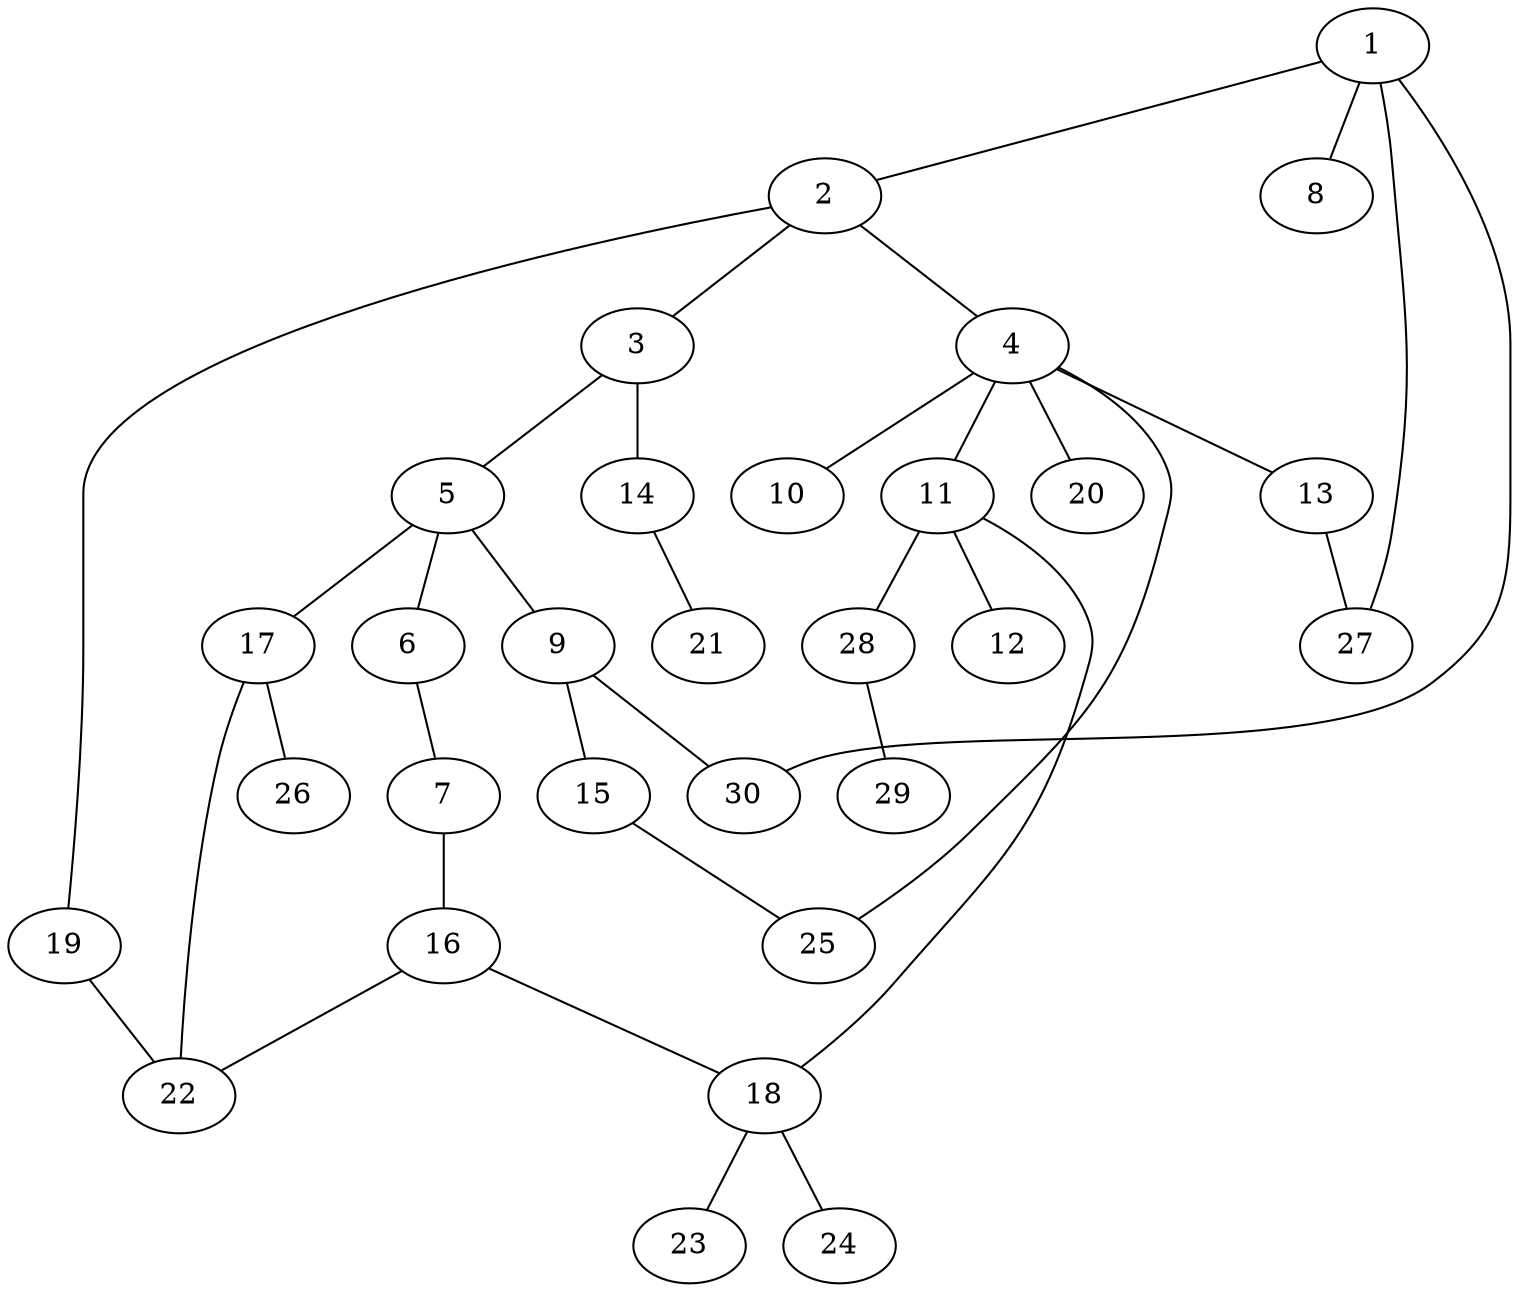 graph graphname {1--2
1--8
1--27
1--30
2--3
2--4
2--19
3--5
3--14
4--10
4--11
4--13
4--20
4--25
5--6
5--9
5--17
6--7
7--16
9--15
9--30
11--12
11--18
11--28
13--27
14--21
15--25
16--18
16--22
17--22
17--26
18--23
18--24
19--22
28--29
}